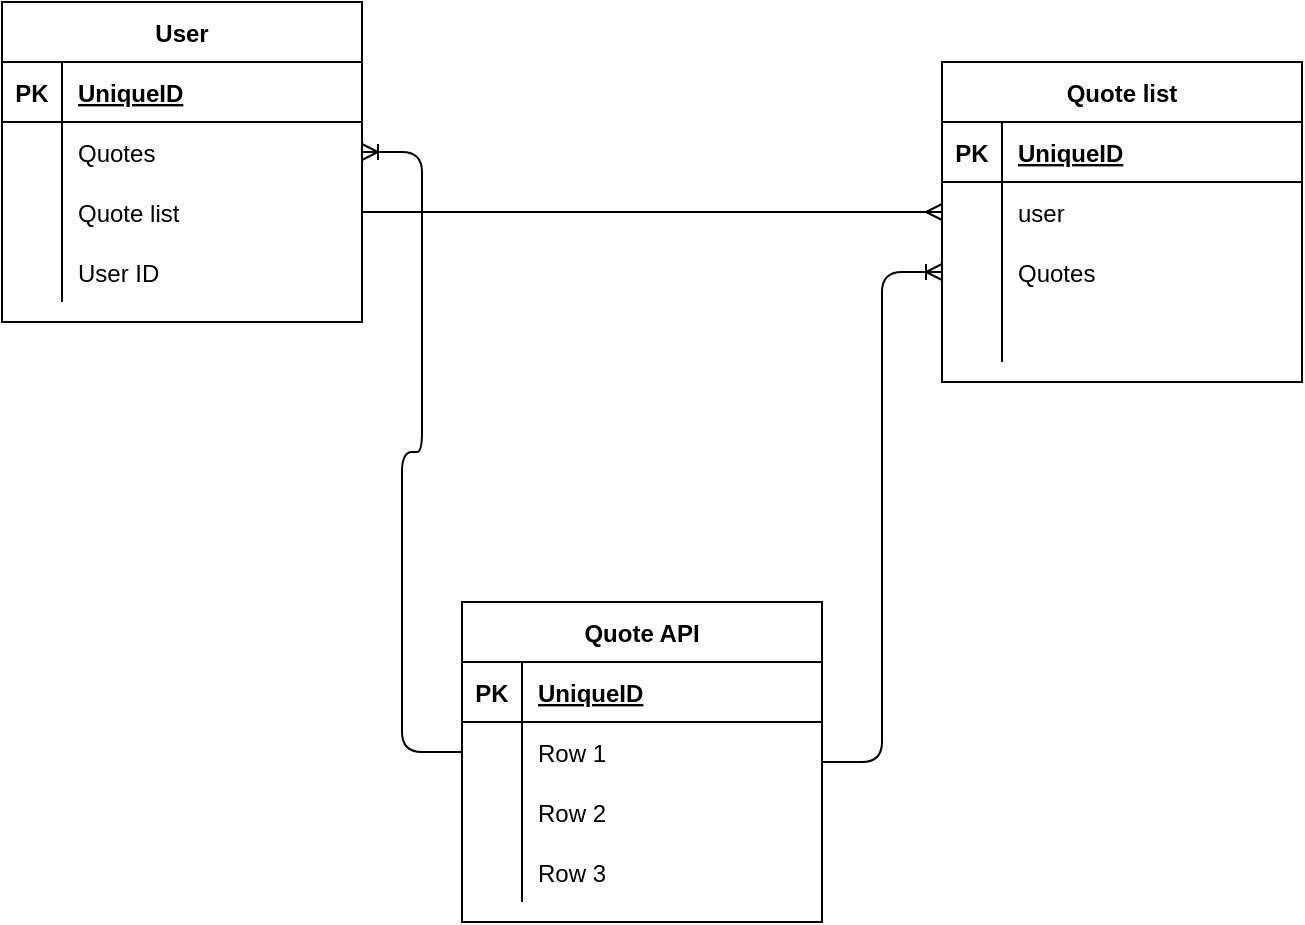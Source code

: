 <mxfile version="14.4.8" type="device"><diagram id="70dJ7nNA6nyW8zNfxa4d" name="Page-1"><mxGraphModel dx="1422" dy="762" grid="1" gridSize="10" guides="1" tooltips="1" connect="1" arrows="1" fold="1" page="1" pageScale="1" pageWidth="827" pageHeight="1169" math="0" shadow="0"><root><mxCell id="0"/><mxCell id="1" parent="0"/><mxCell id="eii664cFE1ZCGw-SH5-o-2" value="User" style="shape=table;startSize=30;container=1;collapsible=1;childLayout=tableLayout;fixedRows=1;rowLines=0;fontStyle=1;align=center;resizeLast=1;" vertex="1" parent="1"><mxGeometry x="50" y="90" width="180" height="160" as="geometry"/></mxCell><mxCell id="eii664cFE1ZCGw-SH5-o-3" value="" style="shape=partialRectangle;collapsible=0;dropTarget=0;pointerEvents=0;fillColor=none;top=0;left=0;bottom=1;right=0;points=[[0,0.5],[1,0.5]];portConstraint=eastwest;" vertex="1" parent="eii664cFE1ZCGw-SH5-o-2"><mxGeometry y="30" width="180" height="30" as="geometry"/></mxCell><mxCell id="eii664cFE1ZCGw-SH5-o-4" value="PK" style="shape=partialRectangle;connectable=0;fillColor=none;top=0;left=0;bottom=0;right=0;fontStyle=1;overflow=hidden;" vertex="1" parent="eii664cFE1ZCGw-SH5-o-3"><mxGeometry width="30" height="30" as="geometry"/></mxCell><mxCell id="eii664cFE1ZCGw-SH5-o-5" value="UniqueID" style="shape=partialRectangle;connectable=0;fillColor=none;top=0;left=0;bottom=0;right=0;align=left;spacingLeft=6;fontStyle=5;overflow=hidden;" vertex="1" parent="eii664cFE1ZCGw-SH5-o-3"><mxGeometry x="30" width="150" height="30" as="geometry"/></mxCell><mxCell id="eii664cFE1ZCGw-SH5-o-6" value="" style="shape=partialRectangle;collapsible=0;dropTarget=0;pointerEvents=0;fillColor=none;top=0;left=0;bottom=0;right=0;points=[[0,0.5],[1,0.5]];portConstraint=eastwest;" vertex="1" parent="eii664cFE1ZCGw-SH5-o-2"><mxGeometry y="60" width="180" height="30" as="geometry"/></mxCell><mxCell id="eii664cFE1ZCGw-SH5-o-7" value="" style="shape=partialRectangle;connectable=0;fillColor=none;top=0;left=0;bottom=0;right=0;editable=1;overflow=hidden;" vertex="1" parent="eii664cFE1ZCGw-SH5-o-6"><mxGeometry width="30" height="30" as="geometry"/></mxCell><mxCell id="eii664cFE1ZCGw-SH5-o-8" value="Quotes" style="shape=partialRectangle;connectable=0;fillColor=none;top=0;left=0;bottom=0;right=0;align=left;spacingLeft=6;overflow=hidden;" vertex="1" parent="eii664cFE1ZCGw-SH5-o-6"><mxGeometry x="30" width="150" height="30" as="geometry"/></mxCell><mxCell id="eii664cFE1ZCGw-SH5-o-9" value="" style="shape=partialRectangle;collapsible=0;dropTarget=0;pointerEvents=0;fillColor=none;top=0;left=0;bottom=0;right=0;points=[[0,0.5],[1,0.5]];portConstraint=eastwest;" vertex="1" parent="eii664cFE1ZCGw-SH5-o-2"><mxGeometry y="90" width="180" height="30" as="geometry"/></mxCell><mxCell id="eii664cFE1ZCGw-SH5-o-10" value="" style="shape=partialRectangle;connectable=0;fillColor=none;top=0;left=0;bottom=0;right=0;editable=1;overflow=hidden;" vertex="1" parent="eii664cFE1ZCGw-SH5-o-9"><mxGeometry width="30" height="30" as="geometry"/></mxCell><mxCell id="eii664cFE1ZCGw-SH5-o-11" value="Quote list" style="shape=partialRectangle;connectable=0;fillColor=none;top=0;left=0;bottom=0;right=0;align=left;spacingLeft=6;overflow=hidden;" vertex="1" parent="eii664cFE1ZCGw-SH5-o-9"><mxGeometry x="30" width="150" height="30" as="geometry"/></mxCell><mxCell id="eii664cFE1ZCGw-SH5-o-12" value="" style="shape=partialRectangle;collapsible=0;dropTarget=0;pointerEvents=0;fillColor=none;top=0;left=0;bottom=0;right=0;points=[[0,0.5],[1,0.5]];portConstraint=eastwest;" vertex="1" parent="eii664cFE1ZCGw-SH5-o-2"><mxGeometry y="120" width="180" height="30" as="geometry"/></mxCell><mxCell id="eii664cFE1ZCGw-SH5-o-13" value="" style="shape=partialRectangle;connectable=0;fillColor=none;top=0;left=0;bottom=0;right=0;editable=1;overflow=hidden;" vertex="1" parent="eii664cFE1ZCGw-SH5-o-12"><mxGeometry width="30" height="30" as="geometry"/></mxCell><mxCell id="eii664cFE1ZCGw-SH5-o-14" value="User ID" style="shape=partialRectangle;connectable=0;fillColor=none;top=0;left=0;bottom=0;right=0;align=left;spacingLeft=6;overflow=hidden;" vertex="1" parent="eii664cFE1ZCGw-SH5-o-12"><mxGeometry x="30" width="150" height="30" as="geometry"/></mxCell><mxCell id="eii664cFE1ZCGw-SH5-o-15" value="Quote list" style="shape=table;startSize=30;container=1;collapsible=1;childLayout=tableLayout;fixedRows=1;rowLines=0;fontStyle=1;align=center;resizeLast=1;" vertex="1" parent="1"><mxGeometry x="520" y="120" width="180" height="160" as="geometry"/></mxCell><mxCell id="eii664cFE1ZCGw-SH5-o-16" value="" style="shape=partialRectangle;collapsible=0;dropTarget=0;pointerEvents=0;fillColor=none;top=0;left=0;bottom=1;right=0;points=[[0,0.5],[1,0.5]];portConstraint=eastwest;" vertex="1" parent="eii664cFE1ZCGw-SH5-o-15"><mxGeometry y="30" width="180" height="30" as="geometry"/></mxCell><mxCell id="eii664cFE1ZCGw-SH5-o-17" value="PK" style="shape=partialRectangle;connectable=0;fillColor=none;top=0;left=0;bottom=0;right=0;fontStyle=1;overflow=hidden;" vertex="1" parent="eii664cFE1ZCGw-SH5-o-16"><mxGeometry width="30" height="30" as="geometry"/></mxCell><mxCell id="eii664cFE1ZCGw-SH5-o-18" value="UniqueID" style="shape=partialRectangle;connectable=0;fillColor=none;top=0;left=0;bottom=0;right=0;align=left;spacingLeft=6;fontStyle=5;overflow=hidden;" vertex="1" parent="eii664cFE1ZCGw-SH5-o-16"><mxGeometry x="30" width="150" height="30" as="geometry"/></mxCell><mxCell id="eii664cFE1ZCGw-SH5-o-19" value="" style="shape=partialRectangle;collapsible=0;dropTarget=0;pointerEvents=0;fillColor=none;top=0;left=0;bottom=0;right=0;points=[[0,0.5],[1,0.5]];portConstraint=eastwest;" vertex="1" parent="eii664cFE1ZCGw-SH5-o-15"><mxGeometry y="60" width="180" height="30" as="geometry"/></mxCell><mxCell id="eii664cFE1ZCGw-SH5-o-20" value="" style="shape=partialRectangle;connectable=0;fillColor=none;top=0;left=0;bottom=0;right=0;editable=1;overflow=hidden;" vertex="1" parent="eii664cFE1ZCGw-SH5-o-19"><mxGeometry width="30" height="30" as="geometry"/></mxCell><mxCell id="eii664cFE1ZCGw-SH5-o-21" value="user" style="shape=partialRectangle;connectable=0;fillColor=none;top=0;left=0;bottom=0;right=0;align=left;spacingLeft=6;overflow=hidden;" vertex="1" parent="eii664cFE1ZCGw-SH5-o-19"><mxGeometry x="30" width="150" height="30" as="geometry"/></mxCell><mxCell id="eii664cFE1ZCGw-SH5-o-22" value="" style="shape=partialRectangle;collapsible=0;dropTarget=0;pointerEvents=0;fillColor=none;top=0;left=0;bottom=0;right=0;points=[[0,0.5],[1,0.5]];portConstraint=eastwest;" vertex="1" parent="eii664cFE1ZCGw-SH5-o-15"><mxGeometry y="90" width="180" height="30" as="geometry"/></mxCell><mxCell id="eii664cFE1ZCGw-SH5-o-23" value="" style="shape=partialRectangle;connectable=0;fillColor=none;top=0;left=0;bottom=0;right=0;editable=1;overflow=hidden;" vertex="1" parent="eii664cFE1ZCGw-SH5-o-22"><mxGeometry width="30" height="30" as="geometry"/></mxCell><mxCell id="eii664cFE1ZCGw-SH5-o-24" value="Quotes" style="shape=partialRectangle;connectable=0;fillColor=none;top=0;left=0;bottom=0;right=0;align=left;spacingLeft=6;overflow=hidden;" vertex="1" parent="eii664cFE1ZCGw-SH5-o-22"><mxGeometry x="30" width="150" height="30" as="geometry"/></mxCell><mxCell id="eii664cFE1ZCGw-SH5-o-25" value="" style="shape=partialRectangle;collapsible=0;dropTarget=0;pointerEvents=0;fillColor=none;top=0;left=0;bottom=0;right=0;points=[[0,0.5],[1,0.5]];portConstraint=eastwest;" vertex="1" parent="eii664cFE1ZCGw-SH5-o-15"><mxGeometry y="120" width="180" height="30" as="geometry"/></mxCell><mxCell id="eii664cFE1ZCGw-SH5-o-26" value="" style="shape=partialRectangle;connectable=0;fillColor=none;top=0;left=0;bottom=0;right=0;editable=1;overflow=hidden;" vertex="1" parent="eii664cFE1ZCGw-SH5-o-25"><mxGeometry width="30" height="30" as="geometry"/></mxCell><mxCell id="eii664cFE1ZCGw-SH5-o-27" value="" style="shape=partialRectangle;connectable=0;fillColor=none;top=0;left=0;bottom=0;right=0;align=left;spacingLeft=6;overflow=hidden;" vertex="1" parent="eii664cFE1ZCGw-SH5-o-25"><mxGeometry x="30" width="150" height="30" as="geometry"/></mxCell><mxCell id="eii664cFE1ZCGw-SH5-o-28" value="" style="edgeStyle=entityRelationEdgeStyle;fontSize=12;html=1;endArrow=ERmany;entryX=0;entryY=0.5;entryDx=0;entryDy=0;exitX=1;exitY=0.5;exitDx=0;exitDy=0;" edge="1" parent="1" source="eii664cFE1ZCGw-SH5-o-9" target="eii664cFE1ZCGw-SH5-o-19"><mxGeometry width="100" height="100" relative="1" as="geometry"><mxPoint x="360" y="440" as="sourcePoint"/><mxPoint x="460" y="340" as="targetPoint"/></mxGeometry></mxCell><mxCell id="eii664cFE1ZCGw-SH5-o-29" value="Quote API" style="shape=table;startSize=30;container=1;collapsible=1;childLayout=tableLayout;fixedRows=1;rowLines=0;fontStyle=1;align=center;resizeLast=1;" vertex="1" parent="1"><mxGeometry x="280" y="390" width="180" height="160" as="geometry"/></mxCell><mxCell id="eii664cFE1ZCGw-SH5-o-30" value="" style="shape=partialRectangle;collapsible=0;dropTarget=0;pointerEvents=0;fillColor=none;top=0;left=0;bottom=1;right=0;points=[[0,0.5],[1,0.5]];portConstraint=eastwest;" vertex="1" parent="eii664cFE1ZCGw-SH5-o-29"><mxGeometry y="30" width="180" height="30" as="geometry"/></mxCell><mxCell id="eii664cFE1ZCGw-SH5-o-31" value="PK" style="shape=partialRectangle;connectable=0;fillColor=none;top=0;left=0;bottom=0;right=0;fontStyle=1;overflow=hidden;" vertex="1" parent="eii664cFE1ZCGw-SH5-o-30"><mxGeometry width="30" height="30" as="geometry"/></mxCell><mxCell id="eii664cFE1ZCGw-SH5-o-32" value="UniqueID" style="shape=partialRectangle;connectable=0;fillColor=none;top=0;left=0;bottom=0;right=0;align=left;spacingLeft=6;fontStyle=5;overflow=hidden;" vertex="1" parent="eii664cFE1ZCGw-SH5-o-30"><mxGeometry x="30" width="150" height="30" as="geometry"/></mxCell><mxCell id="eii664cFE1ZCGw-SH5-o-33" value="" style="shape=partialRectangle;collapsible=0;dropTarget=0;pointerEvents=0;fillColor=none;top=0;left=0;bottom=0;right=0;points=[[0,0.5],[1,0.5]];portConstraint=eastwest;" vertex="1" parent="eii664cFE1ZCGw-SH5-o-29"><mxGeometry y="60" width="180" height="30" as="geometry"/></mxCell><mxCell id="eii664cFE1ZCGw-SH5-o-34" value="" style="shape=partialRectangle;connectable=0;fillColor=none;top=0;left=0;bottom=0;right=0;editable=1;overflow=hidden;" vertex="1" parent="eii664cFE1ZCGw-SH5-o-33"><mxGeometry width="30" height="30" as="geometry"/></mxCell><mxCell id="eii664cFE1ZCGw-SH5-o-35" value="Row 1" style="shape=partialRectangle;connectable=0;fillColor=none;top=0;left=0;bottom=0;right=0;align=left;spacingLeft=6;overflow=hidden;" vertex="1" parent="eii664cFE1ZCGw-SH5-o-33"><mxGeometry x="30" width="150" height="30" as="geometry"/></mxCell><mxCell id="eii664cFE1ZCGw-SH5-o-36" value="" style="shape=partialRectangle;collapsible=0;dropTarget=0;pointerEvents=0;fillColor=none;top=0;left=0;bottom=0;right=0;points=[[0,0.5],[1,0.5]];portConstraint=eastwest;" vertex="1" parent="eii664cFE1ZCGw-SH5-o-29"><mxGeometry y="90" width="180" height="30" as="geometry"/></mxCell><mxCell id="eii664cFE1ZCGw-SH5-o-37" value="" style="shape=partialRectangle;connectable=0;fillColor=none;top=0;left=0;bottom=0;right=0;editable=1;overflow=hidden;" vertex="1" parent="eii664cFE1ZCGw-SH5-o-36"><mxGeometry width="30" height="30" as="geometry"/></mxCell><mxCell id="eii664cFE1ZCGw-SH5-o-38" value="Row 2" style="shape=partialRectangle;connectable=0;fillColor=none;top=0;left=0;bottom=0;right=0;align=left;spacingLeft=6;overflow=hidden;" vertex="1" parent="eii664cFE1ZCGw-SH5-o-36"><mxGeometry x="30" width="150" height="30" as="geometry"/></mxCell><mxCell id="eii664cFE1ZCGw-SH5-o-39" value="" style="shape=partialRectangle;collapsible=0;dropTarget=0;pointerEvents=0;fillColor=none;top=0;left=0;bottom=0;right=0;points=[[0,0.5],[1,0.5]];portConstraint=eastwest;" vertex="1" parent="eii664cFE1ZCGw-SH5-o-29"><mxGeometry y="120" width="180" height="30" as="geometry"/></mxCell><mxCell id="eii664cFE1ZCGw-SH5-o-40" value="" style="shape=partialRectangle;connectable=0;fillColor=none;top=0;left=0;bottom=0;right=0;editable=1;overflow=hidden;" vertex="1" parent="eii664cFE1ZCGw-SH5-o-39"><mxGeometry width="30" height="30" as="geometry"/></mxCell><mxCell id="eii664cFE1ZCGw-SH5-o-41" value="Row 3" style="shape=partialRectangle;connectable=0;fillColor=none;top=0;left=0;bottom=0;right=0;align=left;spacingLeft=6;overflow=hidden;" vertex="1" parent="eii664cFE1ZCGw-SH5-o-39"><mxGeometry x="30" width="150" height="30" as="geometry"/></mxCell><mxCell id="eii664cFE1ZCGw-SH5-o-46" value="" style="edgeStyle=entityRelationEdgeStyle;fontSize=12;html=1;endArrow=ERoneToMany;exitX=0;exitY=0.5;exitDx=0;exitDy=0;" edge="1" parent="1" source="eii664cFE1ZCGw-SH5-o-33" target="eii664cFE1ZCGw-SH5-o-6"><mxGeometry width="100" height="100" relative="1" as="geometry"><mxPoint x="210" y="470" as="sourcePoint"/><mxPoint x="380" y="370" as="targetPoint"/></mxGeometry></mxCell><mxCell id="eii664cFE1ZCGw-SH5-o-47" value="" style="edgeStyle=entityRelationEdgeStyle;fontSize=12;html=1;endArrow=ERoneToMany;entryX=0;entryY=0.5;entryDx=0;entryDy=0;" edge="1" parent="1" target="eii664cFE1ZCGw-SH5-o-22"><mxGeometry width="100" height="100" relative="1" as="geometry"><mxPoint x="460" y="470" as="sourcePoint"/><mxPoint x="560" y="370" as="targetPoint"/></mxGeometry></mxCell></root></mxGraphModel></diagram></mxfile>